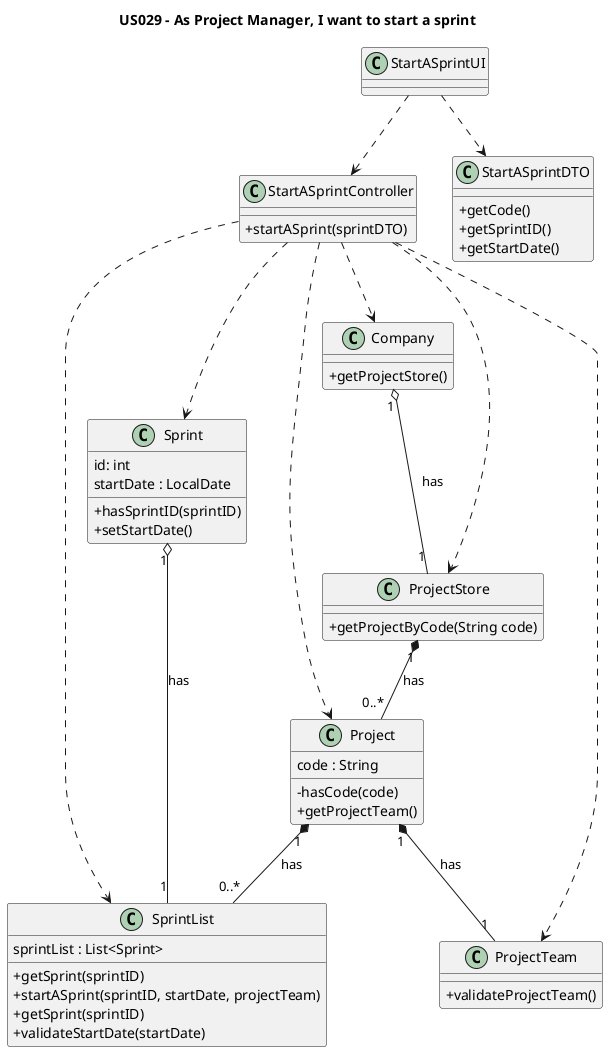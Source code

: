@startuml
'https://plantuml.com/class-diagram

'hide circle
skinparam classAttributeIconSize 0

title US029 - As Project Manager, I want to start a sprint

class StartASprintUI {
}

class StartASprintController {
+startASprint(sprintDTO)
}

class StartASprintDTO {
+getCode()
+getSprintID()
+getStartDate()
}

class Company {
+getProjectStore()
}

class ProjectStore {
+getProjectByCode(String code)
}

class Project {
code : String
-hasCode(code)
+getProjectTeam()
}

class SprintList {
sprintList : List<Sprint>
+getSprint(sprintID)
+startASprint(sprintID, startDate, projectTeam)
+getSprint(sprintID)
+validateStartDate(startDate)
}

class Sprint {
id: int
startDate : LocalDate
+hasSprintID(sprintID)
+setStartDate()
}

class ProjectTeam {
+validateProjectTeam()
}

StartASprintUI ..> StartASprintController
StartASprintUI ..> StartASprintDTO
StartASprintController ..> Company
StartASprintController ..> ProjectStore
StartASprintController ..> Project
StartASprintController ..> SprintList
StartASprintController ..> Sprint
StartASprintController ..> ProjectTeam

Company "1" o-- "1" ProjectStore: has
ProjectStore "1" *-- "0..*" Project: has
Project "1" *-- "0..*" SprintList: has
Project "1" *-- "1" ProjectTeam: has
Sprint "1" o-- "1" SprintList: has

@enduml